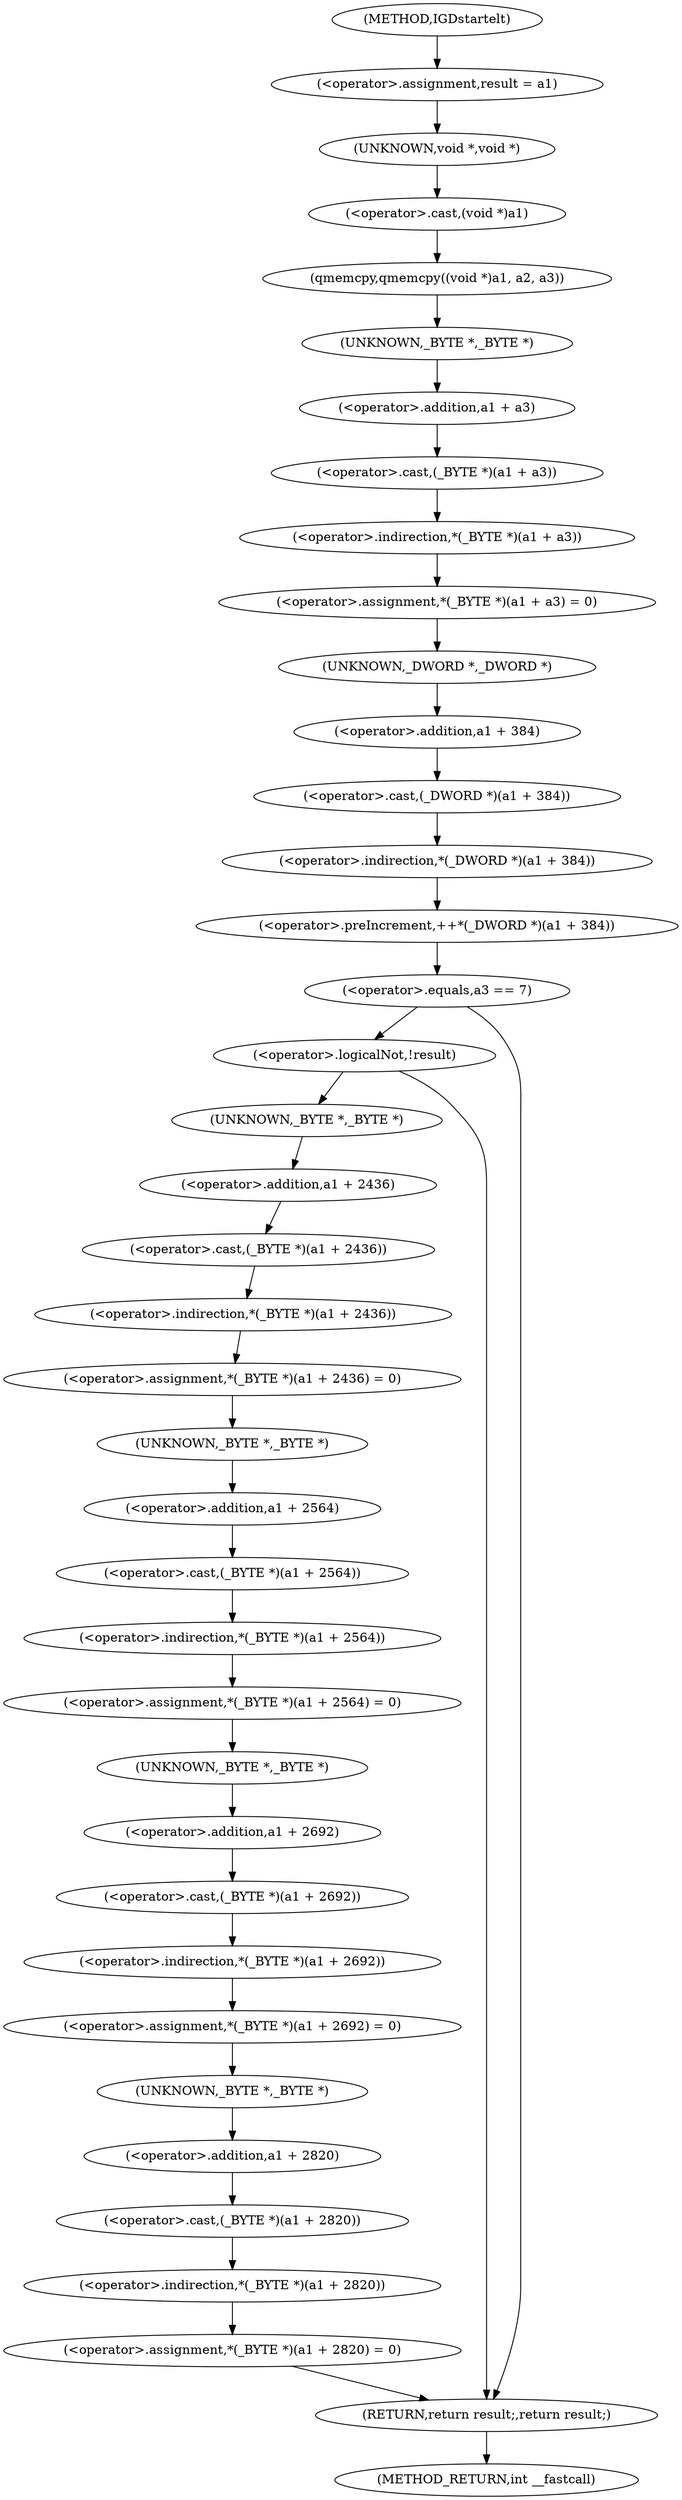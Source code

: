 digraph IGDstartelt {  
"1000108" [label = "(<operator>.assignment,result = a1)" ]
"1000111" [label = "(qmemcpy,qmemcpy((void *)a1, a2, a3))" ]
"1000112" [label = "(<operator>.cast,(void *)a1)" ]
"1000113" [label = "(UNKNOWN,void *,void *)" ]
"1000117" [label = "(<operator>.assignment,*(_BYTE *)(a1 + a3) = 0)" ]
"1000118" [label = "(<operator>.indirection,*(_BYTE *)(a1 + a3))" ]
"1000119" [label = "(<operator>.cast,(_BYTE *)(a1 + a3))" ]
"1000120" [label = "(UNKNOWN,_BYTE *,_BYTE *)" ]
"1000121" [label = "(<operator>.addition,a1 + a3)" ]
"1000125" [label = "(<operator>.preIncrement,++*(_DWORD *)(a1 + 384))" ]
"1000126" [label = "(<operator>.indirection,*(_DWORD *)(a1 + 384))" ]
"1000127" [label = "(<operator>.cast,(_DWORD *)(a1 + 384))" ]
"1000128" [label = "(UNKNOWN,_DWORD *,_DWORD *)" ]
"1000129" [label = "(<operator>.addition,a1 + 384)" ]
"1000133" [label = "(<operator>.equals,a3 == 7)" ]
"1000138" [label = "(<operator>.logicalNot,!result)" ]
"1000141" [label = "(<operator>.assignment,*(_BYTE *)(a1 + 2436) = 0)" ]
"1000142" [label = "(<operator>.indirection,*(_BYTE *)(a1 + 2436))" ]
"1000143" [label = "(<operator>.cast,(_BYTE *)(a1 + 2436))" ]
"1000144" [label = "(UNKNOWN,_BYTE *,_BYTE *)" ]
"1000145" [label = "(<operator>.addition,a1 + 2436)" ]
"1000149" [label = "(<operator>.assignment,*(_BYTE *)(a1 + 2564) = 0)" ]
"1000150" [label = "(<operator>.indirection,*(_BYTE *)(a1 + 2564))" ]
"1000151" [label = "(<operator>.cast,(_BYTE *)(a1 + 2564))" ]
"1000152" [label = "(UNKNOWN,_BYTE *,_BYTE *)" ]
"1000153" [label = "(<operator>.addition,a1 + 2564)" ]
"1000157" [label = "(<operator>.assignment,*(_BYTE *)(a1 + 2692) = 0)" ]
"1000158" [label = "(<operator>.indirection,*(_BYTE *)(a1 + 2692))" ]
"1000159" [label = "(<operator>.cast,(_BYTE *)(a1 + 2692))" ]
"1000160" [label = "(UNKNOWN,_BYTE *,_BYTE *)" ]
"1000161" [label = "(<operator>.addition,a1 + 2692)" ]
"1000165" [label = "(<operator>.assignment,*(_BYTE *)(a1 + 2820) = 0)" ]
"1000166" [label = "(<operator>.indirection,*(_BYTE *)(a1 + 2820))" ]
"1000167" [label = "(<operator>.cast,(_BYTE *)(a1 + 2820))" ]
"1000168" [label = "(UNKNOWN,_BYTE *,_BYTE *)" ]
"1000169" [label = "(<operator>.addition,a1 + 2820)" ]
"1000173" [label = "(RETURN,return result;,return result;)" ]
"1000102" [label = "(METHOD,IGDstartelt)" ]
"1000175" [label = "(METHOD_RETURN,int __fastcall)" ]
  "1000108" -> "1000113" 
  "1000111" -> "1000120" 
  "1000112" -> "1000111" 
  "1000113" -> "1000112" 
  "1000117" -> "1000128" 
  "1000118" -> "1000117" 
  "1000119" -> "1000118" 
  "1000120" -> "1000121" 
  "1000121" -> "1000119" 
  "1000125" -> "1000133" 
  "1000126" -> "1000125" 
  "1000127" -> "1000126" 
  "1000128" -> "1000129" 
  "1000129" -> "1000127" 
  "1000133" -> "1000138" 
  "1000133" -> "1000173" 
  "1000138" -> "1000144" 
  "1000138" -> "1000173" 
  "1000141" -> "1000152" 
  "1000142" -> "1000141" 
  "1000143" -> "1000142" 
  "1000144" -> "1000145" 
  "1000145" -> "1000143" 
  "1000149" -> "1000160" 
  "1000150" -> "1000149" 
  "1000151" -> "1000150" 
  "1000152" -> "1000153" 
  "1000153" -> "1000151" 
  "1000157" -> "1000168" 
  "1000158" -> "1000157" 
  "1000159" -> "1000158" 
  "1000160" -> "1000161" 
  "1000161" -> "1000159" 
  "1000165" -> "1000173" 
  "1000166" -> "1000165" 
  "1000167" -> "1000166" 
  "1000168" -> "1000169" 
  "1000169" -> "1000167" 
  "1000173" -> "1000175" 
  "1000102" -> "1000108" 
}

